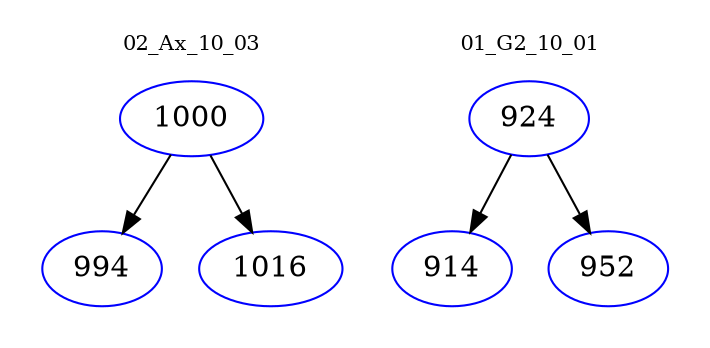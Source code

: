 digraph{
subgraph cluster_0 {
color = white
label = "02_Ax_10_03";
fontsize=10;
T0_1000 [label="1000", color="blue"]
T0_1000 -> T0_994 [color="black"]
T0_994 [label="994", color="blue"]
T0_1000 -> T0_1016 [color="black"]
T0_1016 [label="1016", color="blue"]
}
subgraph cluster_1 {
color = white
label = "01_G2_10_01";
fontsize=10;
T1_924 [label="924", color="blue"]
T1_924 -> T1_914 [color="black"]
T1_914 [label="914", color="blue"]
T1_924 -> T1_952 [color="black"]
T1_952 [label="952", color="blue"]
}
}
